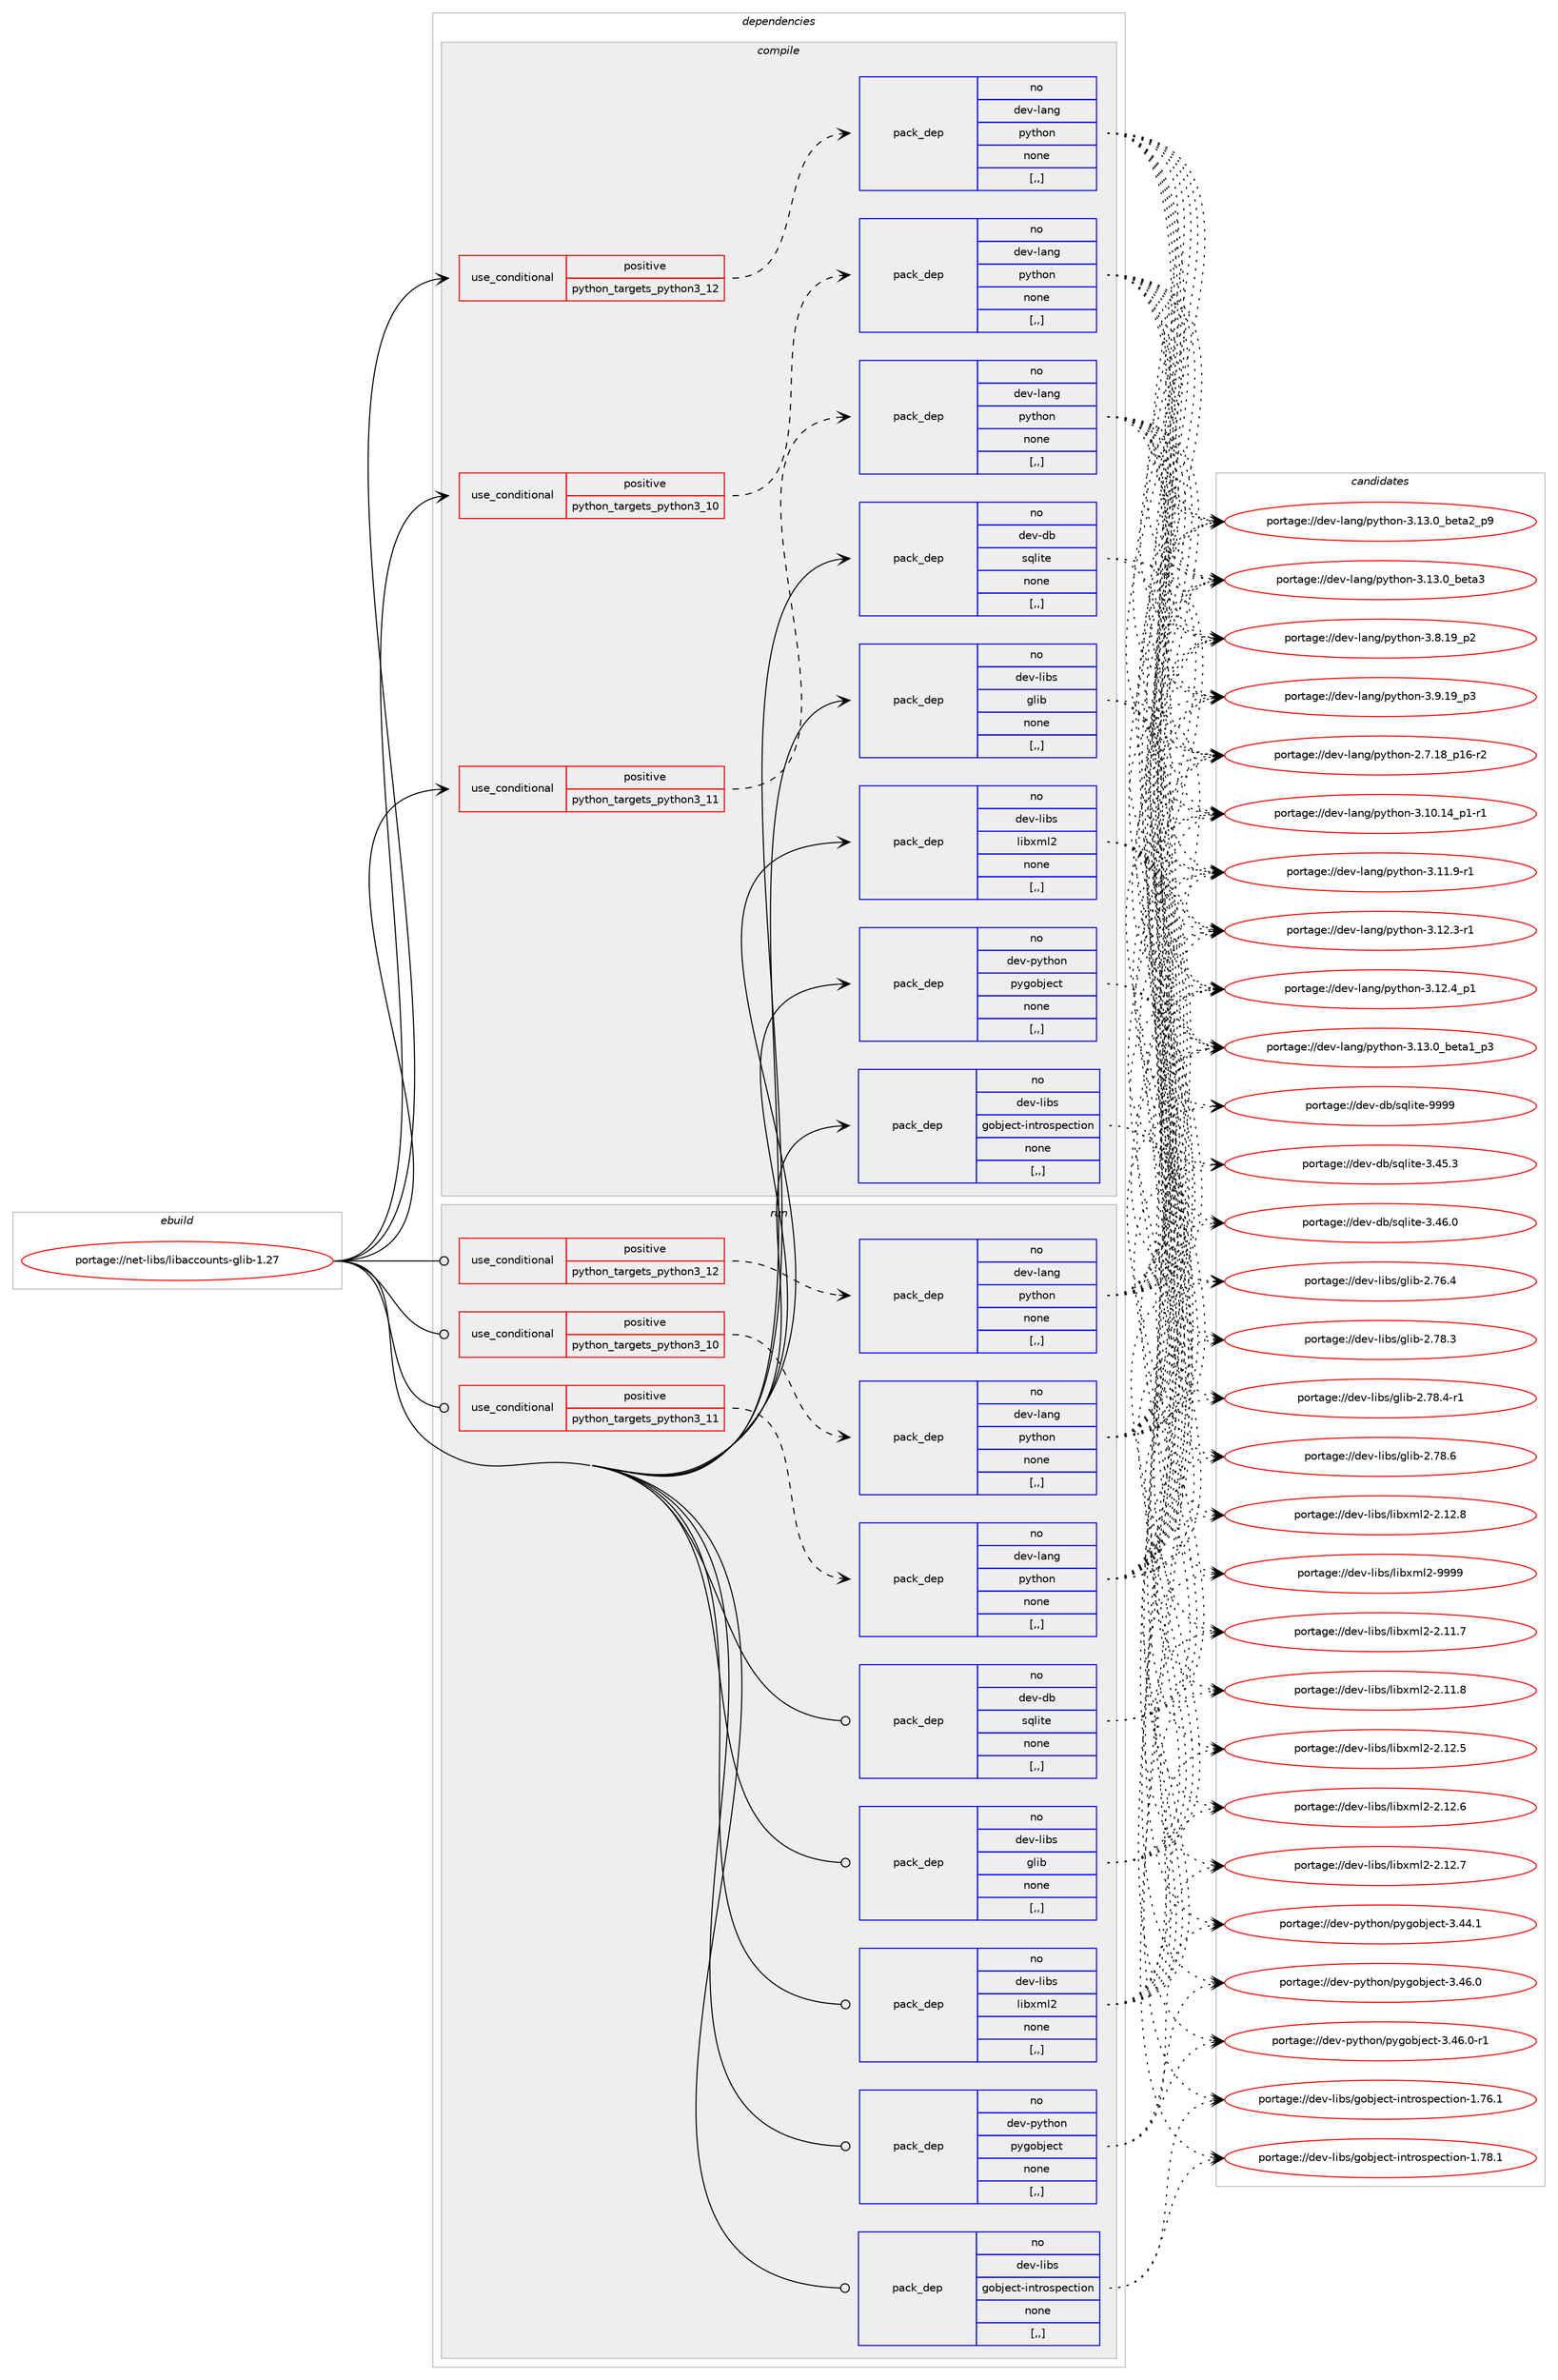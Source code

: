 digraph prolog {

# *************
# Graph options
# *************

newrank=true;
concentrate=true;
compound=true;
graph [rankdir=LR,fontname=Helvetica,fontsize=10,ranksep=1.5];#, ranksep=2.5, nodesep=0.2];
edge  [arrowhead=vee];
node  [fontname=Helvetica,fontsize=10];

# **********
# The ebuild
# **********

subgraph cluster_leftcol {
color=gray;
rank=same;
label=<<i>ebuild</i>>;
id [label="portage://net-libs/libaccounts-glib-1.27", color=red, width=4, href="../net-libs/libaccounts-glib-1.27.svg"];
}

# ****************
# The dependencies
# ****************

subgraph cluster_midcol {
color=gray;
label=<<i>dependencies</i>>;
subgraph cluster_compile {
fillcolor="#eeeeee";
style=filled;
label=<<i>compile</i>>;
subgraph cond91110 {
dependency350169 [label=<<TABLE BORDER="0" CELLBORDER="1" CELLSPACING="0" CELLPADDING="4"><TR><TD ROWSPAN="3" CELLPADDING="10">use_conditional</TD></TR><TR><TD>positive</TD></TR><TR><TD>python_targets_python3_10</TD></TR></TABLE>>, shape=none, color=red];
subgraph pack256467 {
dependency350170 [label=<<TABLE BORDER="0" CELLBORDER="1" CELLSPACING="0" CELLPADDING="4" WIDTH="220"><TR><TD ROWSPAN="6" CELLPADDING="30">pack_dep</TD></TR><TR><TD WIDTH="110">no</TD></TR><TR><TD>dev-lang</TD></TR><TR><TD>python</TD></TR><TR><TD>none</TD></TR><TR><TD>[,,]</TD></TR></TABLE>>, shape=none, color=blue];
}
dependency350169:e -> dependency350170:w [weight=20,style="dashed",arrowhead="vee"];
}
id:e -> dependency350169:w [weight=20,style="solid",arrowhead="vee"];
subgraph cond91111 {
dependency350171 [label=<<TABLE BORDER="0" CELLBORDER="1" CELLSPACING="0" CELLPADDING="4"><TR><TD ROWSPAN="3" CELLPADDING="10">use_conditional</TD></TR><TR><TD>positive</TD></TR><TR><TD>python_targets_python3_11</TD></TR></TABLE>>, shape=none, color=red];
subgraph pack256468 {
dependency350172 [label=<<TABLE BORDER="0" CELLBORDER="1" CELLSPACING="0" CELLPADDING="4" WIDTH="220"><TR><TD ROWSPAN="6" CELLPADDING="30">pack_dep</TD></TR><TR><TD WIDTH="110">no</TD></TR><TR><TD>dev-lang</TD></TR><TR><TD>python</TD></TR><TR><TD>none</TD></TR><TR><TD>[,,]</TD></TR></TABLE>>, shape=none, color=blue];
}
dependency350171:e -> dependency350172:w [weight=20,style="dashed",arrowhead="vee"];
}
id:e -> dependency350171:w [weight=20,style="solid",arrowhead="vee"];
subgraph cond91112 {
dependency350173 [label=<<TABLE BORDER="0" CELLBORDER="1" CELLSPACING="0" CELLPADDING="4"><TR><TD ROWSPAN="3" CELLPADDING="10">use_conditional</TD></TR><TR><TD>positive</TD></TR><TR><TD>python_targets_python3_12</TD></TR></TABLE>>, shape=none, color=red];
subgraph pack256469 {
dependency350174 [label=<<TABLE BORDER="0" CELLBORDER="1" CELLSPACING="0" CELLPADDING="4" WIDTH="220"><TR><TD ROWSPAN="6" CELLPADDING="30">pack_dep</TD></TR><TR><TD WIDTH="110">no</TD></TR><TR><TD>dev-lang</TD></TR><TR><TD>python</TD></TR><TR><TD>none</TD></TR><TR><TD>[,,]</TD></TR></TABLE>>, shape=none, color=blue];
}
dependency350173:e -> dependency350174:w [weight=20,style="dashed",arrowhead="vee"];
}
id:e -> dependency350173:w [weight=20,style="solid",arrowhead="vee"];
subgraph pack256470 {
dependency350175 [label=<<TABLE BORDER="0" CELLBORDER="1" CELLSPACING="0" CELLPADDING="4" WIDTH="220"><TR><TD ROWSPAN="6" CELLPADDING="30">pack_dep</TD></TR><TR><TD WIDTH="110">no</TD></TR><TR><TD>dev-db</TD></TR><TR><TD>sqlite</TD></TR><TR><TD>none</TD></TR><TR><TD>[,,]</TD></TR></TABLE>>, shape=none, color=blue];
}
id:e -> dependency350175:w [weight=20,style="solid",arrowhead="vee"];
subgraph pack256471 {
dependency350176 [label=<<TABLE BORDER="0" CELLBORDER="1" CELLSPACING="0" CELLPADDING="4" WIDTH="220"><TR><TD ROWSPAN="6" CELLPADDING="30">pack_dep</TD></TR><TR><TD WIDTH="110">no</TD></TR><TR><TD>dev-libs</TD></TR><TR><TD>glib</TD></TR><TR><TD>none</TD></TR><TR><TD>[,,]</TD></TR></TABLE>>, shape=none, color=blue];
}
id:e -> dependency350176:w [weight=20,style="solid",arrowhead="vee"];
subgraph pack256472 {
dependency350177 [label=<<TABLE BORDER="0" CELLBORDER="1" CELLSPACING="0" CELLPADDING="4" WIDTH="220"><TR><TD ROWSPAN="6" CELLPADDING="30">pack_dep</TD></TR><TR><TD WIDTH="110">no</TD></TR><TR><TD>dev-libs</TD></TR><TR><TD>gobject-introspection</TD></TR><TR><TD>none</TD></TR><TR><TD>[,,]</TD></TR></TABLE>>, shape=none, color=blue];
}
id:e -> dependency350177:w [weight=20,style="solid",arrowhead="vee"];
subgraph pack256473 {
dependency350178 [label=<<TABLE BORDER="0" CELLBORDER="1" CELLSPACING="0" CELLPADDING="4" WIDTH="220"><TR><TD ROWSPAN="6" CELLPADDING="30">pack_dep</TD></TR><TR><TD WIDTH="110">no</TD></TR><TR><TD>dev-libs</TD></TR><TR><TD>libxml2</TD></TR><TR><TD>none</TD></TR><TR><TD>[,,]</TD></TR></TABLE>>, shape=none, color=blue];
}
id:e -> dependency350178:w [weight=20,style="solid",arrowhead="vee"];
subgraph pack256474 {
dependency350179 [label=<<TABLE BORDER="0" CELLBORDER="1" CELLSPACING="0" CELLPADDING="4" WIDTH="220"><TR><TD ROWSPAN="6" CELLPADDING="30">pack_dep</TD></TR><TR><TD WIDTH="110">no</TD></TR><TR><TD>dev-python</TD></TR><TR><TD>pygobject</TD></TR><TR><TD>none</TD></TR><TR><TD>[,,]</TD></TR></TABLE>>, shape=none, color=blue];
}
id:e -> dependency350179:w [weight=20,style="solid",arrowhead="vee"];
}
subgraph cluster_compileandrun {
fillcolor="#eeeeee";
style=filled;
label=<<i>compile and run</i>>;
}
subgraph cluster_run {
fillcolor="#eeeeee";
style=filled;
label=<<i>run</i>>;
subgraph cond91113 {
dependency350180 [label=<<TABLE BORDER="0" CELLBORDER="1" CELLSPACING="0" CELLPADDING="4"><TR><TD ROWSPAN="3" CELLPADDING="10">use_conditional</TD></TR><TR><TD>positive</TD></TR><TR><TD>python_targets_python3_10</TD></TR></TABLE>>, shape=none, color=red];
subgraph pack256475 {
dependency350181 [label=<<TABLE BORDER="0" CELLBORDER="1" CELLSPACING="0" CELLPADDING="4" WIDTH="220"><TR><TD ROWSPAN="6" CELLPADDING="30">pack_dep</TD></TR><TR><TD WIDTH="110">no</TD></TR><TR><TD>dev-lang</TD></TR><TR><TD>python</TD></TR><TR><TD>none</TD></TR><TR><TD>[,,]</TD></TR></TABLE>>, shape=none, color=blue];
}
dependency350180:e -> dependency350181:w [weight=20,style="dashed",arrowhead="vee"];
}
id:e -> dependency350180:w [weight=20,style="solid",arrowhead="odot"];
subgraph cond91114 {
dependency350182 [label=<<TABLE BORDER="0" CELLBORDER="1" CELLSPACING="0" CELLPADDING="4"><TR><TD ROWSPAN="3" CELLPADDING="10">use_conditional</TD></TR><TR><TD>positive</TD></TR><TR><TD>python_targets_python3_11</TD></TR></TABLE>>, shape=none, color=red];
subgraph pack256476 {
dependency350183 [label=<<TABLE BORDER="0" CELLBORDER="1" CELLSPACING="0" CELLPADDING="4" WIDTH="220"><TR><TD ROWSPAN="6" CELLPADDING="30">pack_dep</TD></TR><TR><TD WIDTH="110">no</TD></TR><TR><TD>dev-lang</TD></TR><TR><TD>python</TD></TR><TR><TD>none</TD></TR><TR><TD>[,,]</TD></TR></TABLE>>, shape=none, color=blue];
}
dependency350182:e -> dependency350183:w [weight=20,style="dashed",arrowhead="vee"];
}
id:e -> dependency350182:w [weight=20,style="solid",arrowhead="odot"];
subgraph cond91115 {
dependency350184 [label=<<TABLE BORDER="0" CELLBORDER="1" CELLSPACING="0" CELLPADDING="4"><TR><TD ROWSPAN="3" CELLPADDING="10">use_conditional</TD></TR><TR><TD>positive</TD></TR><TR><TD>python_targets_python3_12</TD></TR></TABLE>>, shape=none, color=red];
subgraph pack256477 {
dependency350185 [label=<<TABLE BORDER="0" CELLBORDER="1" CELLSPACING="0" CELLPADDING="4" WIDTH="220"><TR><TD ROWSPAN="6" CELLPADDING="30">pack_dep</TD></TR><TR><TD WIDTH="110">no</TD></TR><TR><TD>dev-lang</TD></TR><TR><TD>python</TD></TR><TR><TD>none</TD></TR><TR><TD>[,,]</TD></TR></TABLE>>, shape=none, color=blue];
}
dependency350184:e -> dependency350185:w [weight=20,style="dashed",arrowhead="vee"];
}
id:e -> dependency350184:w [weight=20,style="solid",arrowhead="odot"];
subgraph pack256478 {
dependency350186 [label=<<TABLE BORDER="0" CELLBORDER="1" CELLSPACING="0" CELLPADDING="4" WIDTH="220"><TR><TD ROWSPAN="6" CELLPADDING="30">pack_dep</TD></TR><TR><TD WIDTH="110">no</TD></TR><TR><TD>dev-db</TD></TR><TR><TD>sqlite</TD></TR><TR><TD>none</TD></TR><TR><TD>[,,]</TD></TR></TABLE>>, shape=none, color=blue];
}
id:e -> dependency350186:w [weight=20,style="solid",arrowhead="odot"];
subgraph pack256479 {
dependency350187 [label=<<TABLE BORDER="0" CELLBORDER="1" CELLSPACING="0" CELLPADDING="4" WIDTH="220"><TR><TD ROWSPAN="6" CELLPADDING="30">pack_dep</TD></TR><TR><TD WIDTH="110">no</TD></TR><TR><TD>dev-libs</TD></TR><TR><TD>glib</TD></TR><TR><TD>none</TD></TR><TR><TD>[,,]</TD></TR></TABLE>>, shape=none, color=blue];
}
id:e -> dependency350187:w [weight=20,style="solid",arrowhead="odot"];
subgraph pack256480 {
dependency350188 [label=<<TABLE BORDER="0" CELLBORDER="1" CELLSPACING="0" CELLPADDING="4" WIDTH="220"><TR><TD ROWSPAN="6" CELLPADDING="30">pack_dep</TD></TR><TR><TD WIDTH="110">no</TD></TR><TR><TD>dev-libs</TD></TR><TR><TD>gobject-introspection</TD></TR><TR><TD>none</TD></TR><TR><TD>[,,]</TD></TR></TABLE>>, shape=none, color=blue];
}
id:e -> dependency350188:w [weight=20,style="solid",arrowhead="odot"];
subgraph pack256481 {
dependency350189 [label=<<TABLE BORDER="0" CELLBORDER="1" CELLSPACING="0" CELLPADDING="4" WIDTH="220"><TR><TD ROWSPAN="6" CELLPADDING="30">pack_dep</TD></TR><TR><TD WIDTH="110">no</TD></TR><TR><TD>dev-libs</TD></TR><TR><TD>libxml2</TD></TR><TR><TD>none</TD></TR><TR><TD>[,,]</TD></TR></TABLE>>, shape=none, color=blue];
}
id:e -> dependency350189:w [weight=20,style="solid",arrowhead="odot"];
subgraph pack256482 {
dependency350190 [label=<<TABLE BORDER="0" CELLBORDER="1" CELLSPACING="0" CELLPADDING="4" WIDTH="220"><TR><TD ROWSPAN="6" CELLPADDING="30">pack_dep</TD></TR><TR><TD WIDTH="110">no</TD></TR><TR><TD>dev-python</TD></TR><TR><TD>pygobject</TD></TR><TR><TD>none</TD></TR><TR><TD>[,,]</TD></TR></TABLE>>, shape=none, color=blue];
}
id:e -> dependency350190:w [weight=20,style="solid",arrowhead="odot"];
}
}

# **************
# The candidates
# **************

subgraph cluster_choices {
rank=same;
color=gray;
label=<<i>candidates</i>>;

subgraph choice256467 {
color=black;
nodesep=1;
choice100101118451089711010347112121116104111110455046554649569511249544511450 [label="portage://dev-lang/python-2.7.18_p16-r2", color=red, width=4,href="../dev-lang/python-2.7.18_p16-r2.svg"];
choice100101118451089711010347112121116104111110455146494846495295112494511449 [label="portage://dev-lang/python-3.10.14_p1-r1", color=red, width=4,href="../dev-lang/python-3.10.14_p1-r1.svg"];
choice100101118451089711010347112121116104111110455146494946574511449 [label="portage://dev-lang/python-3.11.9-r1", color=red, width=4,href="../dev-lang/python-3.11.9-r1.svg"];
choice100101118451089711010347112121116104111110455146495046514511449 [label="portage://dev-lang/python-3.12.3-r1", color=red, width=4,href="../dev-lang/python-3.12.3-r1.svg"];
choice100101118451089711010347112121116104111110455146495046529511249 [label="portage://dev-lang/python-3.12.4_p1", color=red, width=4,href="../dev-lang/python-3.12.4_p1.svg"];
choice10010111845108971101034711212111610411111045514649514648959810111697499511251 [label="portage://dev-lang/python-3.13.0_beta1_p3", color=red, width=4,href="../dev-lang/python-3.13.0_beta1_p3.svg"];
choice10010111845108971101034711212111610411111045514649514648959810111697509511257 [label="portage://dev-lang/python-3.13.0_beta2_p9", color=red, width=4,href="../dev-lang/python-3.13.0_beta2_p9.svg"];
choice1001011184510897110103471121211161041111104551464951464895981011169751 [label="portage://dev-lang/python-3.13.0_beta3", color=red, width=4,href="../dev-lang/python-3.13.0_beta3.svg"];
choice100101118451089711010347112121116104111110455146564649579511250 [label="portage://dev-lang/python-3.8.19_p2", color=red, width=4,href="../dev-lang/python-3.8.19_p2.svg"];
choice100101118451089711010347112121116104111110455146574649579511251 [label="portage://dev-lang/python-3.9.19_p3", color=red, width=4,href="../dev-lang/python-3.9.19_p3.svg"];
dependency350170:e -> choice100101118451089711010347112121116104111110455046554649569511249544511450:w [style=dotted,weight="100"];
dependency350170:e -> choice100101118451089711010347112121116104111110455146494846495295112494511449:w [style=dotted,weight="100"];
dependency350170:e -> choice100101118451089711010347112121116104111110455146494946574511449:w [style=dotted,weight="100"];
dependency350170:e -> choice100101118451089711010347112121116104111110455146495046514511449:w [style=dotted,weight="100"];
dependency350170:e -> choice100101118451089711010347112121116104111110455146495046529511249:w [style=dotted,weight="100"];
dependency350170:e -> choice10010111845108971101034711212111610411111045514649514648959810111697499511251:w [style=dotted,weight="100"];
dependency350170:e -> choice10010111845108971101034711212111610411111045514649514648959810111697509511257:w [style=dotted,weight="100"];
dependency350170:e -> choice1001011184510897110103471121211161041111104551464951464895981011169751:w [style=dotted,weight="100"];
dependency350170:e -> choice100101118451089711010347112121116104111110455146564649579511250:w [style=dotted,weight="100"];
dependency350170:e -> choice100101118451089711010347112121116104111110455146574649579511251:w [style=dotted,weight="100"];
}
subgraph choice256468 {
color=black;
nodesep=1;
choice100101118451089711010347112121116104111110455046554649569511249544511450 [label="portage://dev-lang/python-2.7.18_p16-r2", color=red, width=4,href="../dev-lang/python-2.7.18_p16-r2.svg"];
choice100101118451089711010347112121116104111110455146494846495295112494511449 [label="portage://dev-lang/python-3.10.14_p1-r1", color=red, width=4,href="../dev-lang/python-3.10.14_p1-r1.svg"];
choice100101118451089711010347112121116104111110455146494946574511449 [label="portage://dev-lang/python-3.11.9-r1", color=red, width=4,href="../dev-lang/python-3.11.9-r1.svg"];
choice100101118451089711010347112121116104111110455146495046514511449 [label="portage://dev-lang/python-3.12.3-r1", color=red, width=4,href="../dev-lang/python-3.12.3-r1.svg"];
choice100101118451089711010347112121116104111110455146495046529511249 [label="portage://dev-lang/python-3.12.4_p1", color=red, width=4,href="../dev-lang/python-3.12.4_p1.svg"];
choice10010111845108971101034711212111610411111045514649514648959810111697499511251 [label="portage://dev-lang/python-3.13.0_beta1_p3", color=red, width=4,href="../dev-lang/python-3.13.0_beta1_p3.svg"];
choice10010111845108971101034711212111610411111045514649514648959810111697509511257 [label="portage://dev-lang/python-3.13.0_beta2_p9", color=red, width=4,href="../dev-lang/python-3.13.0_beta2_p9.svg"];
choice1001011184510897110103471121211161041111104551464951464895981011169751 [label="portage://dev-lang/python-3.13.0_beta3", color=red, width=4,href="../dev-lang/python-3.13.0_beta3.svg"];
choice100101118451089711010347112121116104111110455146564649579511250 [label="portage://dev-lang/python-3.8.19_p2", color=red, width=4,href="../dev-lang/python-3.8.19_p2.svg"];
choice100101118451089711010347112121116104111110455146574649579511251 [label="portage://dev-lang/python-3.9.19_p3", color=red, width=4,href="../dev-lang/python-3.9.19_p3.svg"];
dependency350172:e -> choice100101118451089711010347112121116104111110455046554649569511249544511450:w [style=dotted,weight="100"];
dependency350172:e -> choice100101118451089711010347112121116104111110455146494846495295112494511449:w [style=dotted,weight="100"];
dependency350172:e -> choice100101118451089711010347112121116104111110455146494946574511449:w [style=dotted,weight="100"];
dependency350172:e -> choice100101118451089711010347112121116104111110455146495046514511449:w [style=dotted,weight="100"];
dependency350172:e -> choice100101118451089711010347112121116104111110455146495046529511249:w [style=dotted,weight="100"];
dependency350172:e -> choice10010111845108971101034711212111610411111045514649514648959810111697499511251:w [style=dotted,weight="100"];
dependency350172:e -> choice10010111845108971101034711212111610411111045514649514648959810111697509511257:w [style=dotted,weight="100"];
dependency350172:e -> choice1001011184510897110103471121211161041111104551464951464895981011169751:w [style=dotted,weight="100"];
dependency350172:e -> choice100101118451089711010347112121116104111110455146564649579511250:w [style=dotted,weight="100"];
dependency350172:e -> choice100101118451089711010347112121116104111110455146574649579511251:w [style=dotted,weight="100"];
}
subgraph choice256469 {
color=black;
nodesep=1;
choice100101118451089711010347112121116104111110455046554649569511249544511450 [label="portage://dev-lang/python-2.7.18_p16-r2", color=red, width=4,href="../dev-lang/python-2.7.18_p16-r2.svg"];
choice100101118451089711010347112121116104111110455146494846495295112494511449 [label="portage://dev-lang/python-3.10.14_p1-r1", color=red, width=4,href="../dev-lang/python-3.10.14_p1-r1.svg"];
choice100101118451089711010347112121116104111110455146494946574511449 [label="portage://dev-lang/python-3.11.9-r1", color=red, width=4,href="../dev-lang/python-3.11.9-r1.svg"];
choice100101118451089711010347112121116104111110455146495046514511449 [label="portage://dev-lang/python-3.12.3-r1", color=red, width=4,href="../dev-lang/python-3.12.3-r1.svg"];
choice100101118451089711010347112121116104111110455146495046529511249 [label="portage://dev-lang/python-3.12.4_p1", color=red, width=4,href="../dev-lang/python-3.12.4_p1.svg"];
choice10010111845108971101034711212111610411111045514649514648959810111697499511251 [label="portage://dev-lang/python-3.13.0_beta1_p3", color=red, width=4,href="../dev-lang/python-3.13.0_beta1_p3.svg"];
choice10010111845108971101034711212111610411111045514649514648959810111697509511257 [label="portage://dev-lang/python-3.13.0_beta2_p9", color=red, width=4,href="../dev-lang/python-3.13.0_beta2_p9.svg"];
choice1001011184510897110103471121211161041111104551464951464895981011169751 [label="portage://dev-lang/python-3.13.0_beta3", color=red, width=4,href="../dev-lang/python-3.13.0_beta3.svg"];
choice100101118451089711010347112121116104111110455146564649579511250 [label="portage://dev-lang/python-3.8.19_p2", color=red, width=4,href="../dev-lang/python-3.8.19_p2.svg"];
choice100101118451089711010347112121116104111110455146574649579511251 [label="portage://dev-lang/python-3.9.19_p3", color=red, width=4,href="../dev-lang/python-3.9.19_p3.svg"];
dependency350174:e -> choice100101118451089711010347112121116104111110455046554649569511249544511450:w [style=dotted,weight="100"];
dependency350174:e -> choice100101118451089711010347112121116104111110455146494846495295112494511449:w [style=dotted,weight="100"];
dependency350174:e -> choice100101118451089711010347112121116104111110455146494946574511449:w [style=dotted,weight="100"];
dependency350174:e -> choice100101118451089711010347112121116104111110455146495046514511449:w [style=dotted,weight="100"];
dependency350174:e -> choice100101118451089711010347112121116104111110455146495046529511249:w [style=dotted,weight="100"];
dependency350174:e -> choice10010111845108971101034711212111610411111045514649514648959810111697499511251:w [style=dotted,weight="100"];
dependency350174:e -> choice10010111845108971101034711212111610411111045514649514648959810111697509511257:w [style=dotted,weight="100"];
dependency350174:e -> choice1001011184510897110103471121211161041111104551464951464895981011169751:w [style=dotted,weight="100"];
dependency350174:e -> choice100101118451089711010347112121116104111110455146564649579511250:w [style=dotted,weight="100"];
dependency350174:e -> choice100101118451089711010347112121116104111110455146574649579511251:w [style=dotted,weight="100"];
}
subgraph choice256470 {
color=black;
nodesep=1;
choice10010111845100984711511310810511610145514652534651 [label="portage://dev-db/sqlite-3.45.3", color=red, width=4,href="../dev-db/sqlite-3.45.3.svg"];
choice10010111845100984711511310810511610145514652544648 [label="portage://dev-db/sqlite-3.46.0", color=red, width=4,href="../dev-db/sqlite-3.46.0.svg"];
choice1001011184510098471151131081051161014557575757 [label="portage://dev-db/sqlite-9999", color=red, width=4,href="../dev-db/sqlite-9999.svg"];
dependency350175:e -> choice10010111845100984711511310810511610145514652534651:w [style=dotted,weight="100"];
dependency350175:e -> choice10010111845100984711511310810511610145514652544648:w [style=dotted,weight="100"];
dependency350175:e -> choice1001011184510098471151131081051161014557575757:w [style=dotted,weight="100"];
}
subgraph choice256471 {
color=black;
nodesep=1;
choice1001011184510810598115471031081059845504655544652 [label="portage://dev-libs/glib-2.76.4", color=red, width=4,href="../dev-libs/glib-2.76.4.svg"];
choice1001011184510810598115471031081059845504655564651 [label="portage://dev-libs/glib-2.78.3", color=red, width=4,href="../dev-libs/glib-2.78.3.svg"];
choice10010111845108105981154710310810598455046555646524511449 [label="portage://dev-libs/glib-2.78.4-r1", color=red, width=4,href="../dev-libs/glib-2.78.4-r1.svg"];
choice1001011184510810598115471031081059845504655564654 [label="portage://dev-libs/glib-2.78.6", color=red, width=4,href="../dev-libs/glib-2.78.6.svg"];
dependency350176:e -> choice1001011184510810598115471031081059845504655544652:w [style=dotted,weight="100"];
dependency350176:e -> choice1001011184510810598115471031081059845504655564651:w [style=dotted,weight="100"];
dependency350176:e -> choice10010111845108105981154710310810598455046555646524511449:w [style=dotted,weight="100"];
dependency350176:e -> choice1001011184510810598115471031081059845504655564654:w [style=dotted,weight="100"];
}
subgraph choice256472 {
color=black;
nodesep=1;
choice1001011184510810598115471031119810610199116451051101161141111151121019911610511111045494655544649 [label="portage://dev-libs/gobject-introspection-1.76.1", color=red, width=4,href="../dev-libs/gobject-introspection-1.76.1.svg"];
choice1001011184510810598115471031119810610199116451051101161141111151121019911610511111045494655564649 [label="portage://dev-libs/gobject-introspection-1.78.1", color=red, width=4,href="../dev-libs/gobject-introspection-1.78.1.svg"];
dependency350177:e -> choice1001011184510810598115471031119810610199116451051101161141111151121019911610511111045494655544649:w [style=dotted,weight="100"];
dependency350177:e -> choice1001011184510810598115471031119810610199116451051101161141111151121019911610511111045494655564649:w [style=dotted,weight="100"];
}
subgraph choice256473 {
color=black;
nodesep=1;
choice100101118451081059811547108105981201091085045504649494655 [label="portage://dev-libs/libxml2-2.11.7", color=red, width=4,href="../dev-libs/libxml2-2.11.7.svg"];
choice100101118451081059811547108105981201091085045504649494656 [label="portage://dev-libs/libxml2-2.11.8", color=red, width=4,href="../dev-libs/libxml2-2.11.8.svg"];
choice100101118451081059811547108105981201091085045504649504653 [label="portage://dev-libs/libxml2-2.12.5", color=red, width=4,href="../dev-libs/libxml2-2.12.5.svg"];
choice100101118451081059811547108105981201091085045504649504654 [label="portage://dev-libs/libxml2-2.12.6", color=red, width=4,href="../dev-libs/libxml2-2.12.6.svg"];
choice100101118451081059811547108105981201091085045504649504655 [label="portage://dev-libs/libxml2-2.12.7", color=red, width=4,href="../dev-libs/libxml2-2.12.7.svg"];
choice100101118451081059811547108105981201091085045504649504656 [label="portage://dev-libs/libxml2-2.12.8", color=red, width=4,href="../dev-libs/libxml2-2.12.8.svg"];
choice10010111845108105981154710810598120109108504557575757 [label="portage://dev-libs/libxml2-9999", color=red, width=4,href="../dev-libs/libxml2-9999.svg"];
dependency350178:e -> choice100101118451081059811547108105981201091085045504649494655:w [style=dotted,weight="100"];
dependency350178:e -> choice100101118451081059811547108105981201091085045504649494656:w [style=dotted,weight="100"];
dependency350178:e -> choice100101118451081059811547108105981201091085045504649504653:w [style=dotted,weight="100"];
dependency350178:e -> choice100101118451081059811547108105981201091085045504649504654:w [style=dotted,weight="100"];
dependency350178:e -> choice100101118451081059811547108105981201091085045504649504655:w [style=dotted,weight="100"];
dependency350178:e -> choice100101118451081059811547108105981201091085045504649504656:w [style=dotted,weight="100"];
dependency350178:e -> choice10010111845108105981154710810598120109108504557575757:w [style=dotted,weight="100"];
}
subgraph choice256474 {
color=black;
nodesep=1;
choice1001011184511212111610411111047112121103111981061019911645514652524649 [label="portage://dev-python/pygobject-3.44.1", color=red, width=4,href="../dev-python/pygobject-3.44.1.svg"];
choice1001011184511212111610411111047112121103111981061019911645514652544648 [label="portage://dev-python/pygobject-3.46.0", color=red, width=4,href="../dev-python/pygobject-3.46.0.svg"];
choice10010111845112121116104111110471121211031119810610199116455146525446484511449 [label="portage://dev-python/pygobject-3.46.0-r1", color=red, width=4,href="../dev-python/pygobject-3.46.0-r1.svg"];
dependency350179:e -> choice1001011184511212111610411111047112121103111981061019911645514652524649:w [style=dotted,weight="100"];
dependency350179:e -> choice1001011184511212111610411111047112121103111981061019911645514652544648:w [style=dotted,weight="100"];
dependency350179:e -> choice10010111845112121116104111110471121211031119810610199116455146525446484511449:w [style=dotted,weight="100"];
}
subgraph choice256475 {
color=black;
nodesep=1;
choice100101118451089711010347112121116104111110455046554649569511249544511450 [label="portage://dev-lang/python-2.7.18_p16-r2", color=red, width=4,href="../dev-lang/python-2.7.18_p16-r2.svg"];
choice100101118451089711010347112121116104111110455146494846495295112494511449 [label="portage://dev-lang/python-3.10.14_p1-r1", color=red, width=4,href="../dev-lang/python-3.10.14_p1-r1.svg"];
choice100101118451089711010347112121116104111110455146494946574511449 [label="portage://dev-lang/python-3.11.9-r1", color=red, width=4,href="../dev-lang/python-3.11.9-r1.svg"];
choice100101118451089711010347112121116104111110455146495046514511449 [label="portage://dev-lang/python-3.12.3-r1", color=red, width=4,href="../dev-lang/python-3.12.3-r1.svg"];
choice100101118451089711010347112121116104111110455146495046529511249 [label="portage://dev-lang/python-3.12.4_p1", color=red, width=4,href="../dev-lang/python-3.12.4_p1.svg"];
choice10010111845108971101034711212111610411111045514649514648959810111697499511251 [label="portage://dev-lang/python-3.13.0_beta1_p3", color=red, width=4,href="../dev-lang/python-3.13.0_beta1_p3.svg"];
choice10010111845108971101034711212111610411111045514649514648959810111697509511257 [label="portage://dev-lang/python-3.13.0_beta2_p9", color=red, width=4,href="../dev-lang/python-3.13.0_beta2_p9.svg"];
choice1001011184510897110103471121211161041111104551464951464895981011169751 [label="portage://dev-lang/python-3.13.0_beta3", color=red, width=4,href="../dev-lang/python-3.13.0_beta3.svg"];
choice100101118451089711010347112121116104111110455146564649579511250 [label="portage://dev-lang/python-3.8.19_p2", color=red, width=4,href="../dev-lang/python-3.8.19_p2.svg"];
choice100101118451089711010347112121116104111110455146574649579511251 [label="portage://dev-lang/python-3.9.19_p3", color=red, width=4,href="../dev-lang/python-3.9.19_p3.svg"];
dependency350181:e -> choice100101118451089711010347112121116104111110455046554649569511249544511450:w [style=dotted,weight="100"];
dependency350181:e -> choice100101118451089711010347112121116104111110455146494846495295112494511449:w [style=dotted,weight="100"];
dependency350181:e -> choice100101118451089711010347112121116104111110455146494946574511449:w [style=dotted,weight="100"];
dependency350181:e -> choice100101118451089711010347112121116104111110455146495046514511449:w [style=dotted,weight="100"];
dependency350181:e -> choice100101118451089711010347112121116104111110455146495046529511249:w [style=dotted,weight="100"];
dependency350181:e -> choice10010111845108971101034711212111610411111045514649514648959810111697499511251:w [style=dotted,weight="100"];
dependency350181:e -> choice10010111845108971101034711212111610411111045514649514648959810111697509511257:w [style=dotted,weight="100"];
dependency350181:e -> choice1001011184510897110103471121211161041111104551464951464895981011169751:w [style=dotted,weight="100"];
dependency350181:e -> choice100101118451089711010347112121116104111110455146564649579511250:w [style=dotted,weight="100"];
dependency350181:e -> choice100101118451089711010347112121116104111110455146574649579511251:w [style=dotted,weight="100"];
}
subgraph choice256476 {
color=black;
nodesep=1;
choice100101118451089711010347112121116104111110455046554649569511249544511450 [label="portage://dev-lang/python-2.7.18_p16-r2", color=red, width=4,href="../dev-lang/python-2.7.18_p16-r2.svg"];
choice100101118451089711010347112121116104111110455146494846495295112494511449 [label="portage://dev-lang/python-3.10.14_p1-r1", color=red, width=4,href="../dev-lang/python-3.10.14_p1-r1.svg"];
choice100101118451089711010347112121116104111110455146494946574511449 [label="portage://dev-lang/python-3.11.9-r1", color=red, width=4,href="../dev-lang/python-3.11.9-r1.svg"];
choice100101118451089711010347112121116104111110455146495046514511449 [label="portage://dev-lang/python-3.12.3-r1", color=red, width=4,href="../dev-lang/python-3.12.3-r1.svg"];
choice100101118451089711010347112121116104111110455146495046529511249 [label="portage://dev-lang/python-3.12.4_p1", color=red, width=4,href="../dev-lang/python-3.12.4_p1.svg"];
choice10010111845108971101034711212111610411111045514649514648959810111697499511251 [label="portage://dev-lang/python-3.13.0_beta1_p3", color=red, width=4,href="../dev-lang/python-3.13.0_beta1_p3.svg"];
choice10010111845108971101034711212111610411111045514649514648959810111697509511257 [label="portage://dev-lang/python-3.13.0_beta2_p9", color=red, width=4,href="../dev-lang/python-3.13.0_beta2_p9.svg"];
choice1001011184510897110103471121211161041111104551464951464895981011169751 [label="portage://dev-lang/python-3.13.0_beta3", color=red, width=4,href="../dev-lang/python-3.13.0_beta3.svg"];
choice100101118451089711010347112121116104111110455146564649579511250 [label="portage://dev-lang/python-3.8.19_p2", color=red, width=4,href="../dev-lang/python-3.8.19_p2.svg"];
choice100101118451089711010347112121116104111110455146574649579511251 [label="portage://dev-lang/python-3.9.19_p3", color=red, width=4,href="../dev-lang/python-3.9.19_p3.svg"];
dependency350183:e -> choice100101118451089711010347112121116104111110455046554649569511249544511450:w [style=dotted,weight="100"];
dependency350183:e -> choice100101118451089711010347112121116104111110455146494846495295112494511449:w [style=dotted,weight="100"];
dependency350183:e -> choice100101118451089711010347112121116104111110455146494946574511449:w [style=dotted,weight="100"];
dependency350183:e -> choice100101118451089711010347112121116104111110455146495046514511449:w [style=dotted,weight="100"];
dependency350183:e -> choice100101118451089711010347112121116104111110455146495046529511249:w [style=dotted,weight="100"];
dependency350183:e -> choice10010111845108971101034711212111610411111045514649514648959810111697499511251:w [style=dotted,weight="100"];
dependency350183:e -> choice10010111845108971101034711212111610411111045514649514648959810111697509511257:w [style=dotted,weight="100"];
dependency350183:e -> choice1001011184510897110103471121211161041111104551464951464895981011169751:w [style=dotted,weight="100"];
dependency350183:e -> choice100101118451089711010347112121116104111110455146564649579511250:w [style=dotted,weight="100"];
dependency350183:e -> choice100101118451089711010347112121116104111110455146574649579511251:w [style=dotted,weight="100"];
}
subgraph choice256477 {
color=black;
nodesep=1;
choice100101118451089711010347112121116104111110455046554649569511249544511450 [label="portage://dev-lang/python-2.7.18_p16-r2", color=red, width=4,href="../dev-lang/python-2.7.18_p16-r2.svg"];
choice100101118451089711010347112121116104111110455146494846495295112494511449 [label="portage://dev-lang/python-3.10.14_p1-r1", color=red, width=4,href="../dev-lang/python-3.10.14_p1-r1.svg"];
choice100101118451089711010347112121116104111110455146494946574511449 [label="portage://dev-lang/python-3.11.9-r1", color=red, width=4,href="../dev-lang/python-3.11.9-r1.svg"];
choice100101118451089711010347112121116104111110455146495046514511449 [label="portage://dev-lang/python-3.12.3-r1", color=red, width=4,href="../dev-lang/python-3.12.3-r1.svg"];
choice100101118451089711010347112121116104111110455146495046529511249 [label="portage://dev-lang/python-3.12.4_p1", color=red, width=4,href="../dev-lang/python-3.12.4_p1.svg"];
choice10010111845108971101034711212111610411111045514649514648959810111697499511251 [label="portage://dev-lang/python-3.13.0_beta1_p3", color=red, width=4,href="../dev-lang/python-3.13.0_beta1_p3.svg"];
choice10010111845108971101034711212111610411111045514649514648959810111697509511257 [label="portage://dev-lang/python-3.13.0_beta2_p9", color=red, width=4,href="../dev-lang/python-3.13.0_beta2_p9.svg"];
choice1001011184510897110103471121211161041111104551464951464895981011169751 [label="portage://dev-lang/python-3.13.0_beta3", color=red, width=4,href="../dev-lang/python-3.13.0_beta3.svg"];
choice100101118451089711010347112121116104111110455146564649579511250 [label="portage://dev-lang/python-3.8.19_p2", color=red, width=4,href="../dev-lang/python-3.8.19_p2.svg"];
choice100101118451089711010347112121116104111110455146574649579511251 [label="portage://dev-lang/python-3.9.19_p3", color=red, width=4,href="../dev-lang/python-3.9.19_p3.svg"];
dependency350185:e -> choice100101118451089711010347112121116104111110455046554649569511249544511450:w [style=dotted,weight="100"];
dependency350185:e -> choice100101118451089711010347112121116104111110455146494846495295112494511449:w [style=dotted,weight="100"];
dependency350185:e -> choice100101118451089711010347112121116104111110455146494946574511449:w [style=dotted,weight="100"];
dependency350185:e -> choice100101118451089711010347112121116104111110455146495046514511449:w [style=dotted,weight="100"];
dependency350185:e -> choice100101118451089711010347112121116104111110455146495046529511249:w [style=dotted,weight="100"];
dependency350185:e -> choice10010111845108971101034711212111610411111045514649514648959810111697499511251:w [style=dotted,weight="100"];
dependency350185:e -> choice10010111845108971101034711212111610411111045514649514648959810111697509511257:w [style=dotted,weight="100"];
dependency350185:e -> choice1001011184510897110103471121211161041111104551464951464895981011169751:w [style=dotted,weight="100"];
dependency350185:e -> choice100101118451089711010347112121116104111110455146564649579511250:w [style=dotted,weight="100"];
dependency350185:e -> choice100101118451089711010347112121116104111110455146574649579511251:w [style=dotted,weight="100"];
}
subgraph choice256478 {
color=black;
nodesep=1;
choice10010111845100984711511310810511610145514652534651 [label="portage://dev-db/sqlite-3.45.3", color=red, width=4,href="../dev-db/sqlite-3.45.3.svg"];
choice10010111845100984711511310810511610145514652544648 [label="portage://dev-db/sqlite-3.46.0", color=red, width=4,href="../dev-db/sqlite-3.46.0.svg"];
choice1001011184510098471151131081051161014557575757 [label="portage://dev-db/sqlite-9999", color=red, width=4,href="../dev-db/sqlite-9999.svg"];
dependency350186:e -> choice10010111845100984711511310810511610145514652534651:w [style=dotted,weight="100"];
dependency350186:e -> choice10010111845100984711511310810511610145514652544648:w [style=dotted,weight="100"];
dependency350186:e -> choice1001011184510098471151131081051161014557575757:w [style=dotted,weight="100"];
}
subgraph choice256479 {
color=black;
nodesep=1;
choice1001011184510810598115471031081059845504655544652 [label="portage://dev-libs/glib-2.76.4", color=red, width=4,href="../dev-libs/glib-2.76.4.svg"];
choice1001011184510810598115471031081059845504655564651 [label="portage://dev-libs/glib-2.78.3", color=red, width=4,href="../dev-libs/glib-2.78.3.svg"];
choice10010111845108105981154710310810598455046555646524511449 [label="portage://dev-libs/glib-2.78.4-r1", color=red, width=4,href="../dev-libs/glib-2.78.4-r1.svg"];
choice1001011184510810598115471031081059845504655564654 [label="portage://dev-libs/glib-2.78.6", color=red, width=4,href="../dev-libs/glib-2.78.6.svg"];
dependency350187:e -> choice1001011184510810598115471031081059845504655544652:w [style=dotted,weight="100"];
dependency350187:e -> choice1001011184510810598115471031081059845504655564651:w [style=dotted,weight="100"];
dependency350187:e -> choice10010111845108105981154710310810598455046555646524511449:w [style=dotted,weight="100"];
dependency350187:e -> choice1001011184510810598115471031081059845504655564654:w [style=dotted,weight="100"];
}
subgraph choice256480 {
color=black;
nodesep=1;
choice1001011184510810598115471031119810610199116451051101161141111151121019911610511111045494655544649 [label="portage://dev-libs/gobject-introspection-1.76.1", color=red, width=4,href="../dev-libs/gobject-introspection-1.76.1.svg"];
choice1001011184510810598115471031119810610199116451051101161141111151121019911610511111045494655564649 [label="portage://dev-libs/gobject-introspection-1.78.1", color=red, width=4,href="../dev-libs/gobject-introspection-1.78.1.svg"];
dependency350188:e -> choice1001011184510810598115471031119810610199116451051101161141111151121019911610511111045494655544649:w [style=dotted,weight="100"];
dependency350188:e -> choice1001011184510810598115471031119810610199116451051101161141111151121019911610511111045494655564649:w [style=dotted,weight="100"];
}
subgraph choice256481 {
color=black;
nodesep=1;
choice100101118451081059811547108105981201091085045504649494655 [label="portage://dev-libs/libxml2-2.11.7", color=red, width=4,href="../dev-libs/libxml2-2.11.7.svg"];
choice100101118451081059811547108105981201091085045504649494656 [label="portage://dev-libs/libxml2-2.11.8", color=red, width=4,href="../dev-libs/libxml2-2.11.8.svg"];
choice100101118451081059811547108105981201091085045504649504653 [label="portage://dev-libs/libxml2-2.12.5", color=red, width=4,href="../dev-libs/libxml2-2.12.5.svg"];
choice100101118451081059811547108105981201091085045504649504654 [label="portage://dev-libs/libxml2-2.12.6", color=red, width=4,href="../dev-libs/libxml2-2.12.6.svg"];
choice100101118451081059811547108105981201091085045504649504655 [label="portage://dev-libs/libxml2-2.12.7", color=red, width=4,href="../dev-libs/libxml2-2.12.7.svg"];
choice100101118451081059811547108105981201091085045504649504656 [label="portage://dev-libs/libxml2-2.12.8", color=red, width=4,href="../dev-libs/libxml2-2.12.8.svg"];
choice10010111845108105981154710810598120109108504557575757 [label="portage://dev-libs/libxml2-9999", color=red, width=4,href="../dev-libs/libxml2-9999.svg"];
dependency350189:e -> choice100101118451081059811547108105981201091085045504649494655:w [style=dotted,weight="100"];
dependency350189:e -> choice100101118451081059811547108105981201091085045504649494656:w [style=dotted,weight="100"];
dependency350189:e -> choice100101118451081059811547108105981201091085045504649504653:w [style=dotted,weight="100"];
dependency350189:e -> choice100101118451081059811547108105981201091085045504649504654:w [style=dotted,weight="100"];
dependency350189:e -> choice100101118451081059811547108105981201091085045504649504655:w [style=dotted,weight="100"];
dependency350189:e -> choice100101118451081059811547108105981201091085045504649504656:w [style=dotted,weight="100"];
dependency350189:e -> choice10010111845108105981154710810598120109108504557575757:w [style=dotted,weight="100"];
}
subgraph choice256482 {
color=black;
nodesep=1;
choice1001011184511212111610411111047112121103111981061019911645514652524649 [label="portage://dev-python/pygobject-3.44.1", color=red, width=4,href="../dev-python/pygobject-3.44.1.svg"];
choice1001011184511212111610411111047112121103111981061019911645514652544648 [label="portage://dev-python/pygobject-3.46.0", color=red, width=4,href="../dev-python/pygobject-3.46.0.svg"];
choice10010111845112121116104111110471121211031119810610199116455146525446484511449 [label="portage://dev-python/pygobject-3.46.0-r1", color=red, width=4,href="../dev-python/pygobject-3.46.0-r1.svg"];
dependency350190:e -> choice1001011184511212111610411111047112121103111981061019911645514652524649:w [style=dotted,weight="100"];
dependency350190:e -> choice1001011184511212111610411111047112121103111981061019911645514652544648:w [style=dotted,weight="100"];
dependency350190:e -> choice10010111845112121116104111110471121211031119810610199116455146525446484511449:w [style=dotted,weight="100"];
}
}

}
